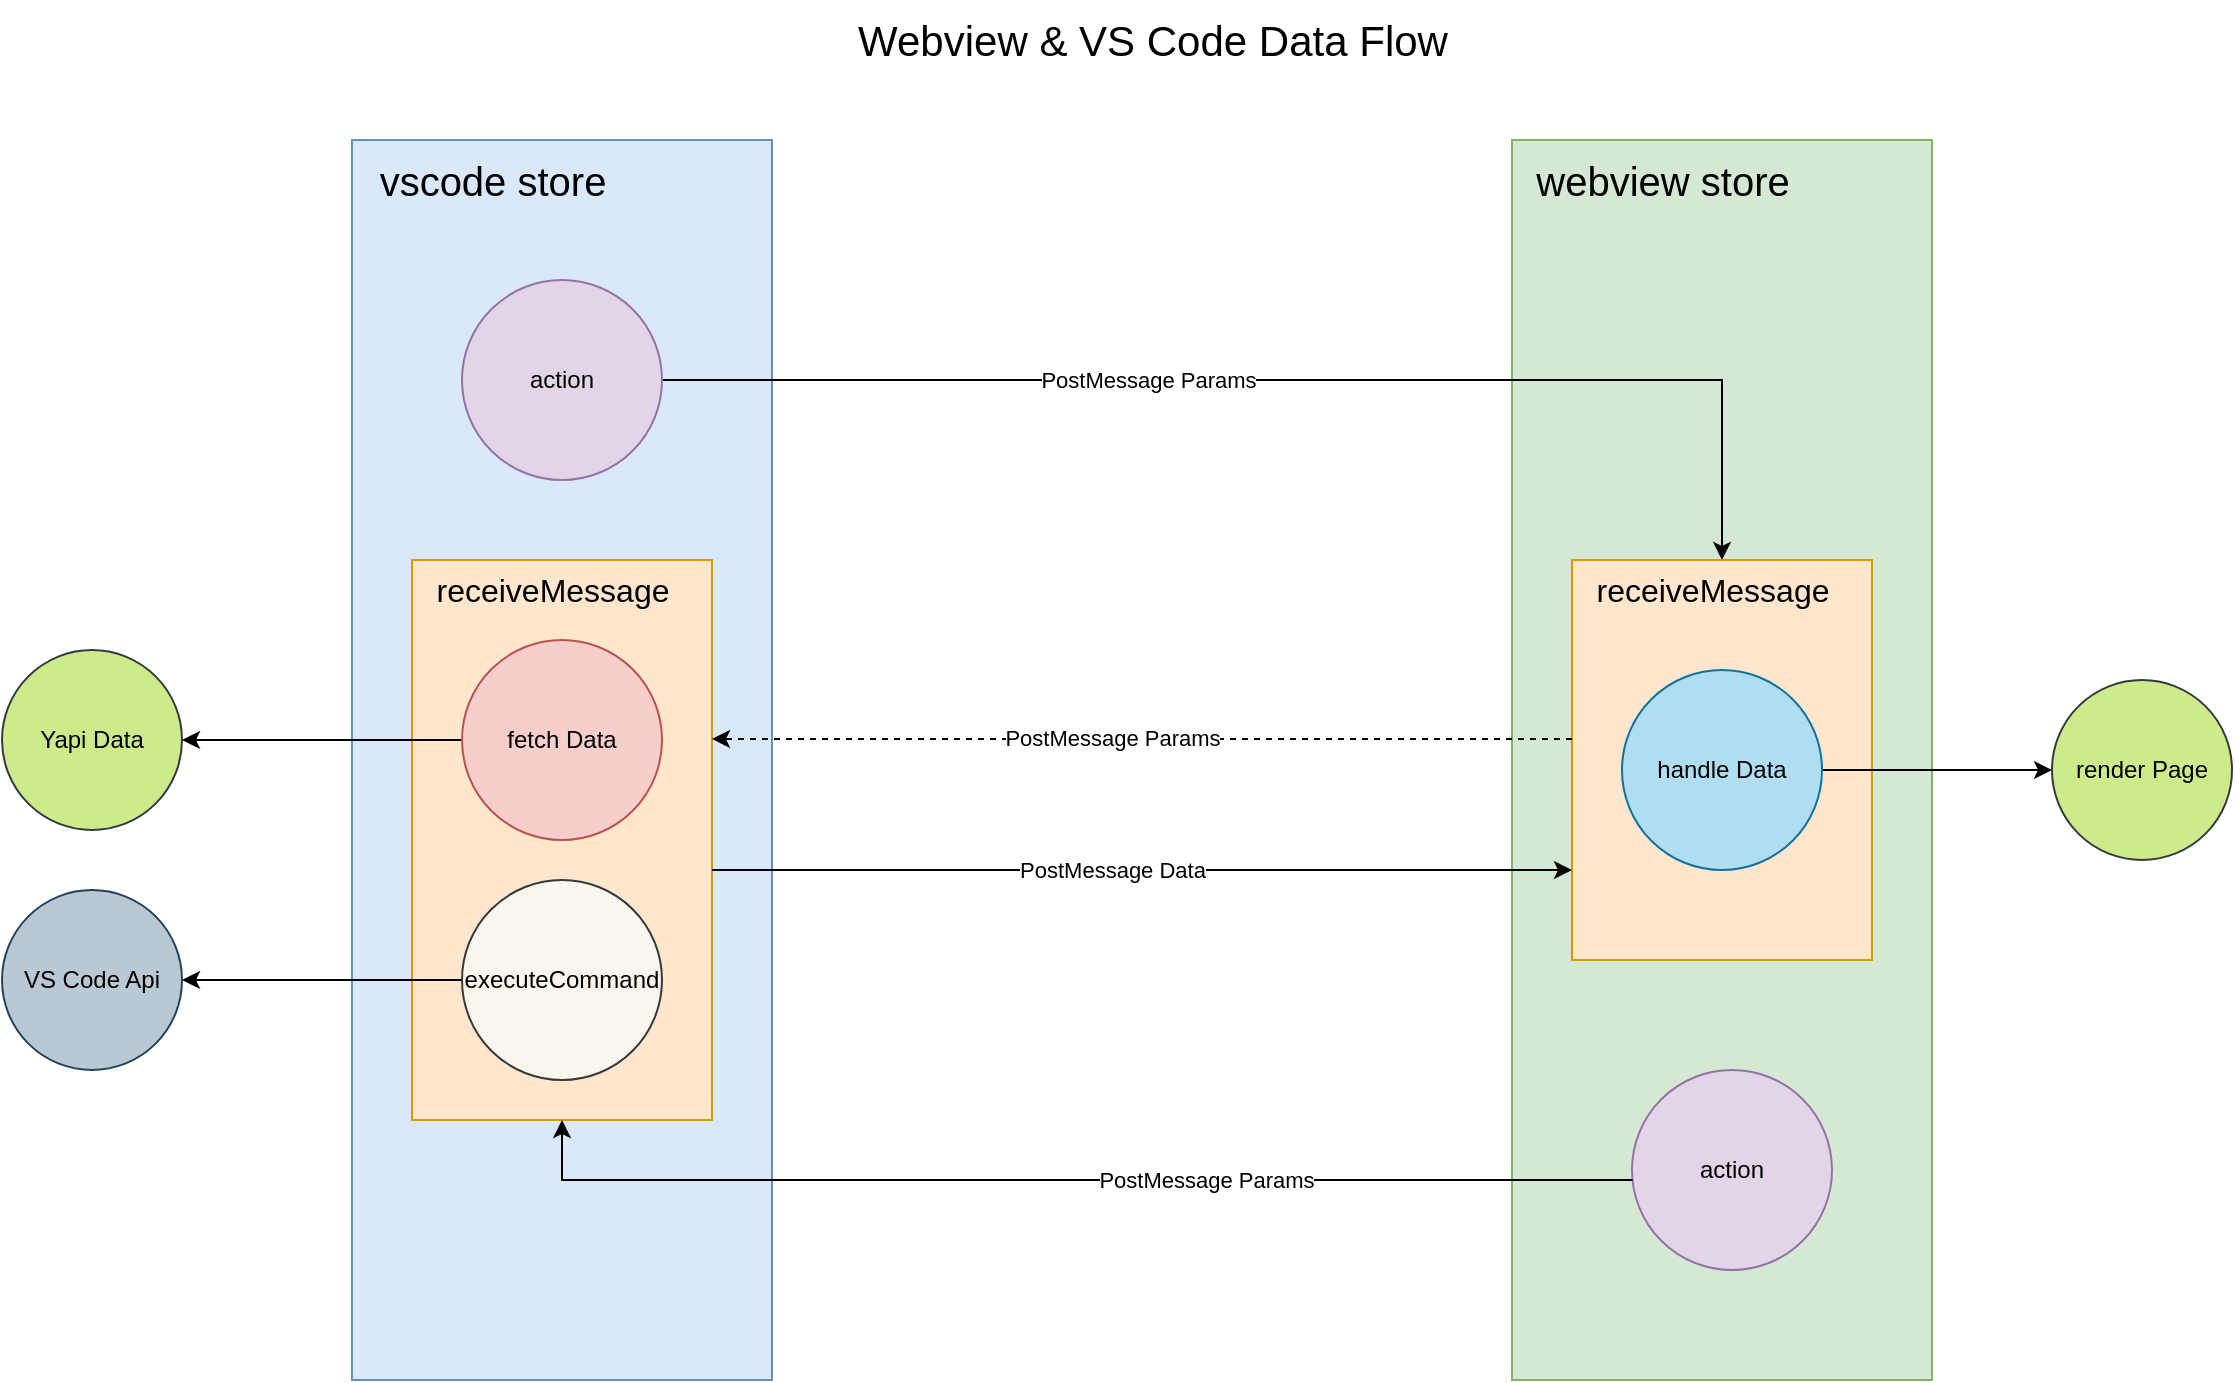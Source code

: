 <mxfile version="20.5.3" type="device"><diagram id="eLyoN0q1nQ1N2LAAsxLv" name="第 1 页"><mxGraphModel dx="1795" dy="1269" grid="1" gridSize="10" guides="1" tooltips="1" connect="1" arrows="1" fold="1" page="0" pageScale="1" pageWidth="827" pageHeight="1169" math="0" shadow="0"><root><mxCell id="0"/><mxCell id="1" parent="0"/><mxCell id="UICQ7KXIkkpmHZi6z6UB-14" value="" style="rounded=0;whiteSpace=wrap;html=1;fillColor=#d5e8d4;strokeColor=#82b366;" vertex="1" parent="1"><mxGeometry x="490" y="-80" width="210" height="620" as="geometry"/></mxCell><mxCell id="UICQ7KXIkkpmHZi6z6UB-12" value="" style="rounded=0;whiteSpace=wrap;html=1;fillColor=#dae8fc;strokeColor=#6c8ebf;" vertex="1" parent="1"><mxGeometry x="-90" y="-80" width="210" height="620" as="geometry"/></mxCell><mxCell id="UICQ7KXIkkpmHZi6z6UB-2" value="action" style="ellipse;whiteSpace=wrap;html=1;aspect=fixed;fillColor=#e1d5e7;strokeColor=#9673a6;" vertex="1" parent="1"><mxGeometry x="550" y="385" width="100" height="100" as="geometry"/></mxCell><mxCell id="UICQ7KXIkkpmHZi6z6UB-13" value="&lt;span style=&quot;font-size: 20px;&quot;&gt;vscode store&lt;/span&gt;" style="text;html=1;align=center;verticalAlign=middle;resizable=0;points=[];autosize=1;strokeColor=none;fillColor=none;fontSize=20;" vertex="1" parent="1"><mxGeometry x="-90" y="-80" width="140" height="40" as="geometry"/></mxCell><mxCell id="UICQ7KXIkkpmHZi6z6UB-15" value="&lt;span style=&quot;font-size: 20px;&quot;&gt;webview store&lt;/span&gt;" style="text;html=1;align=center;verticalAlign=middle;resizable=0;points=[];autosize=1;strokeColor=none;fillColor=none;fontSize=20;" vertex="1" parent="1"><mxGeometry x="490" y="-80" width="150" height="40" as="geometry"/></mxCell><mxCell id="UICQ7KXIkkpmHZi6z6UB-21" value="" style="rounded=0;whiteSpace=wrap;html=1;fillColor=#ffe6cc;strokeColor=#d79b00;" vertex="1" parent="1"><mxGeometry x="-60" y="130" width="150" height="280" as="geometry"/></mxCell><mxCell id="UICQ7KXIkkpmHZi6z6UB-31" style="edgeStyle=orthogonalEdgeStyle;rounded=0;orthogonalLoop=1;jettySize=auto;html=1;entryX=1;entryY=0.5;entryDx=0;entryDy=0;" edge="1" parent="1" source="UICQ7KXIkkpmHZi6z6UB-1" target="UICQ7KXIkkpmHZi6z6UB-30"><mxGeometry relative="1" as="geometry"/></mxCell><mxCell id="UICQ7KXIkkpmHZi6z6UB-1" value="fetch Data" style="ellipse;whiteSpace=wrap;html=1;aspect=fixed;fillColor=#f8cecc;strokeColor=#b85450;" vertex="1" parent="1"><mxGeometry x="-35" y="170" width="100" height="100" as="geometry"/></mxCell><mxCell id="UICQ7KXIkkpmHZi6z6UB-22" value="&lt;meta charset=&quot;utf-8&quot; style=&quot;font-size: 16px;&quot;&gt;&lt;span style=&quot;font-family: Helvetica; font-size: 16px; font-style: normal; font-variant-ligatures: normal; font-variant-caps: normal; font-weight: 400; letter-spacing: normal; orphans: 2; text-align: center; text-indent: 0px; text-transform: none; widows: 2; word-spacing: 0px; -webkit-text-stroke-width: 0px; text-decoration-thickness: initial; text-decoration-style: initial; text-decoration-color: initial; float: none; display: inline !important;&quot;&gt;receiveMessage&lt;/span&gt;" style="text;html=1;align=center;verticalAlign=middle;resizable=0;points=[];autosize=1;fillColor=none;fontColor=default;labelBackgroundColor=none;fontSize=16;" vertex="1" parent="1"><mxGeometry x="-60" y="130" width="140" height="30" as="geometry"/></mxCell><mxCell id="UICQ7KXIkkpmHZi6z6UB-3" style="edgeStyle=orthogonalEdgeStyle;rounded=0;orthogonalLoop=1;jettySize=auto;html=1;entryX=0.5;entryY=1;entryDx=0;entryDy=0;" edge="1" parent="1" source="UICQ7KXIkkpmHZi6z6UB-2" target="UICQ7KXIkkpmHZi6z6UB-21"><mxGeometry relative="1" as="geometry"><mxPoint x="20" y="220" as="targetPoint"/><Array as="points"><mxPoint x="15" y="440"/></Array></mxGeometry></mxCell><mxCell id="UICQ7KXIkkpmHZi6z6UB-4" value="PostMessage Params" style="edgeLabel;html=1;align=center;verticalAlign=middle;resizable=0;points=[];" vertex="1" connectable="0" parent="UICQ7KXIkkpmHZi6z6UB-3"><mxGeometry x="0.038" y="-2" relative="1" as="geometry"><mxPoint x="80" y="2" as="offset"/></mxGeometry></mxCell><mxCell id="UICQ7KXIkkpmHZi6z6UB-38" style="edgeStyle=orthogonalEdgeStyle;rounded=0;orthogonalLoop=1;jettySize=auto;html=1;fontColor=default;entryX=0.5;entryY=0;entryDx=0;entryDy=0;" edge="1" parent="1" source="UICQ7KXIkkpmHZi6z6UB-23" target="UICQ7KXIkkpmHZi6z6UB-25"><mxGeometry relative="1" as="geometry"><Array as="points"><mxPoint x="595" y="40"/></Array></mxGeometry></mxCell><mxCell id="UICQ7KXIkkpmHZi6z6UB-39" value="PostMessage Params" style="edgeLabel;html=1;align=center;verticalAlign=middle;resizable=0;points=[];fontColor=default;" vertex="1" connectable="0" parent="UICQ7KXIkkpmHZi6z6UB-38"><mxGeometry x="-0.022" y="-2" relative="1" as="geometry"><mxPoint x="-60" y="-2" as="offset"/></mxGeometry></mxCell><mxCell id="UICQ7KXIkkpmHZi6z6UB-23" value="action" style="ellipse;whiteSpace=wrap;html=1;aspect=fixed;fillColor=#e1d5e7;strokeColor=#9673a6;" vertex="1" parent="1"><mxGeometry x="-35" y="-10" width="100" height="100" as="geometry"/></mxCell><mxCell id="UICQ7KXIkkpmHZi6z6UB-25" value="" style="rounded=0;whiteSpace=wrap;html=1;fillColor=#ffe6cc;strokeColor=#d79b00;" vertex="1" parent="1"><mxGeometry x="520" y="130" width="150" height="200" as="geometry"/></mxCell><mxCell id="UICQ7KXIkkpmHZi6z6UB-28" style="edgeStyle=orthogonalEdgeStyle;rounded=0;orthogonalLoop=1;jettySize=auto;html=1;dashed=1;" edge="1" parent="1"><mxGeometry relative="1" as="geometry"><mxPoint x="520" y="219.47" as="sourcePoint"/><mxPoint x="90" y="219.47" as="targetPoint"/><Array as="points"><mxPoint x="520" y="219.47"/><mxPoint x="90" y="219.47"/></Array></mxGeometry></mxCell><mxCell id="UICQ7KXIkkpmHZi6z6UB-29" value="PostMessage Params" style="edgeLabel;html=1;align=center;verticalAlign=middle;resizable=0;points=[];" vertex="1" connectable="0" parent="UICQ7KXIkkpmHZi6z6UB-28"><mxGeometry x="0.258" y="-1" relative="1" as="geometry"><mxPoint x="40" as="offset"/></mxGeometry></mxCell><mxCell id="UICQ7KXIkkpmHZi6z6UB-32" style="edgeStyle=orthogonalEdgeStyle;rounded=0;orthogonalLoop=1;jettySize=auto;html=1;entryX=0;entryY=0.5;entryDx=0;entryDy=0;" edge="1" parent="1" source="UICQ7KXIkkpmHZi6z6UB-26" target="UICQ7KXIkkpmHZi6z6UB-33"><mxGeometry relative="1" as="geometry"><mxPoint x="750" y="285" as="targetPoint"/></mxGeometry></mxCell><mxCell id="UICQ7KXIkkpmHZi6z6UB-26" value="handle Data" style="ellipse;whiteSpace=wrap;html=1;aspect=fixed;fillColor=#b1ddf0;strokeColor=#10739e;" vertex="1" parent="1"><mxGeometry x="545" y="185" width="100" height="100" as="geometry"/></mxCell><mxCell id="UICQ7KXIkkpmHZi6z6UB-27" value="&lt;meta charset=&quot;utf-8&quot; style=&quot;font-size: 16px;&quot;&gt;&lt;span style=&quot;color: rgb(0, 0, 0); font-family: Helvetica; font-size: 16px; font-style: normal; font-variant-ligatures: normal; font-variant-caps: normal; font-weight: 400; letter-spacing: normal; orphans: 2; text-align: center; text-indent: 0px; text-transform: none; widows: 2; word-spacing: 0px; -webkit-text-stroke-width: 0px; text-decoration-thickness: initial; text-decoration-style: initial; text-decoration-color: initial; float: none; display: inline !important;&quot;&gt;receiveMessage&lt;/span&gt;" style="text;html=1;align=center;verticalAlign=middle;resizable=0;points=[];autosize=1;strokeColor=none;fillColor=none;labelBackgroundColor=none;fontSize=16;" vertex="1" parent="1"><mxGeometry x="520" y="130" width="140" height="30" as="geometry"/></mxCell><mxCell id="UICQ7KXIkkpmHZi6z6UB-16" value="PostMessage Data" style="edgeStyle=orthogonalEdgeStyle;rounded=0;orthogonalLoop=1;jettySize=auto;html=1;" edge="1" parent="1"><mxGeometry x="-0.07" relative="1" as="geometry"><mxPoint x="90" y="285" as="sourcePoint"/><mxPoint x="520" y="285" as="targetPoint"/><Array as="points"><mxPoint x="90" y="285"/><mxPoint x="520" y="285"/></Array><mxPoint as="offset"/></mxGeometry></mxCell><mxCell id="UICQ7KXIkkpmHZi6z6UB-30" value="Yapi Data" style="ellipse;whiteSpace=wrap;html=1;aspect=fixed;fillColor=#cdeb8b;strokeColor=#36393d;" vertex="1" parent="1"><mxGeometry x="-265" y="175" width="90" height="90" as="geometry"/></mxCell><mxCell id="UICQ7KXIkkpmHZi6z6UB-33" value="render Page" style="ellipse;whiteSpace=wrap;html=1;aspect=fixed;fillColor=#cdeb8b;strokeColor=#36393d;" vertex="1" parent="1"><mxGeometry x="760" y="190" width="90" height="90" as="geometry"/></mxCell><mxCell id="UICQ7KXIkkpmHZi6z6UB-43" value="" style="edgeStyle=orthogonalEdgeStyle;rounded=0;orthogonalLoop=1;jettySize=auto;html=1;fontSize=16;fontColor=default;" edge="1" parent="1" source="UICQ7KXIkkpmHZi6z6UB-40" target="UICQ7KXIkkpmHZi6z6UB-42"><mxGeometry relative="1" as="geometry"/></mxCell><mxCell id="UICQ7KXIkkpmHZi6z6UB-40" value="executeCommand" style="ellipse;whiteSpace=wrap;html=1;aspect=fixed;fillColor=#f9f7ed;strokeColor=#36393d;" vertex="1" parent="1"><mxGeometry x="-35" y="290" width="100" height="100" as="geometry"/></mxCell><mxCell id="UICQ7KXIkkpmHZi6z6UB-42" value="VS Code Api" style="ellipse;whiteSpace=wrap;html=1;aspect=fixed;fillColor=#bac8d3;strokeColor=#23445d;" vertex="1" parent="1"><mxGeometry x="-265" y="295" width="90" height="90" as="geometry"/></mxCell><mxCell id="UICQ7KXIkkpmHZi6z6UB-44" value="Webview &amp;amp; VS Code Data Flow" style="text;html=1;align=center;verticalAlign=middle;resizable=0;points=[];autosize=1;strokeColor=none;fillColor=none;fontSize=21;fontColor=default;" vertex="1" parent="1"><mxGeometry x="150" y="-150" width="320" height="40" as="geometry"/></mxCell></root></mxGraphModel></diagram></mxfile>